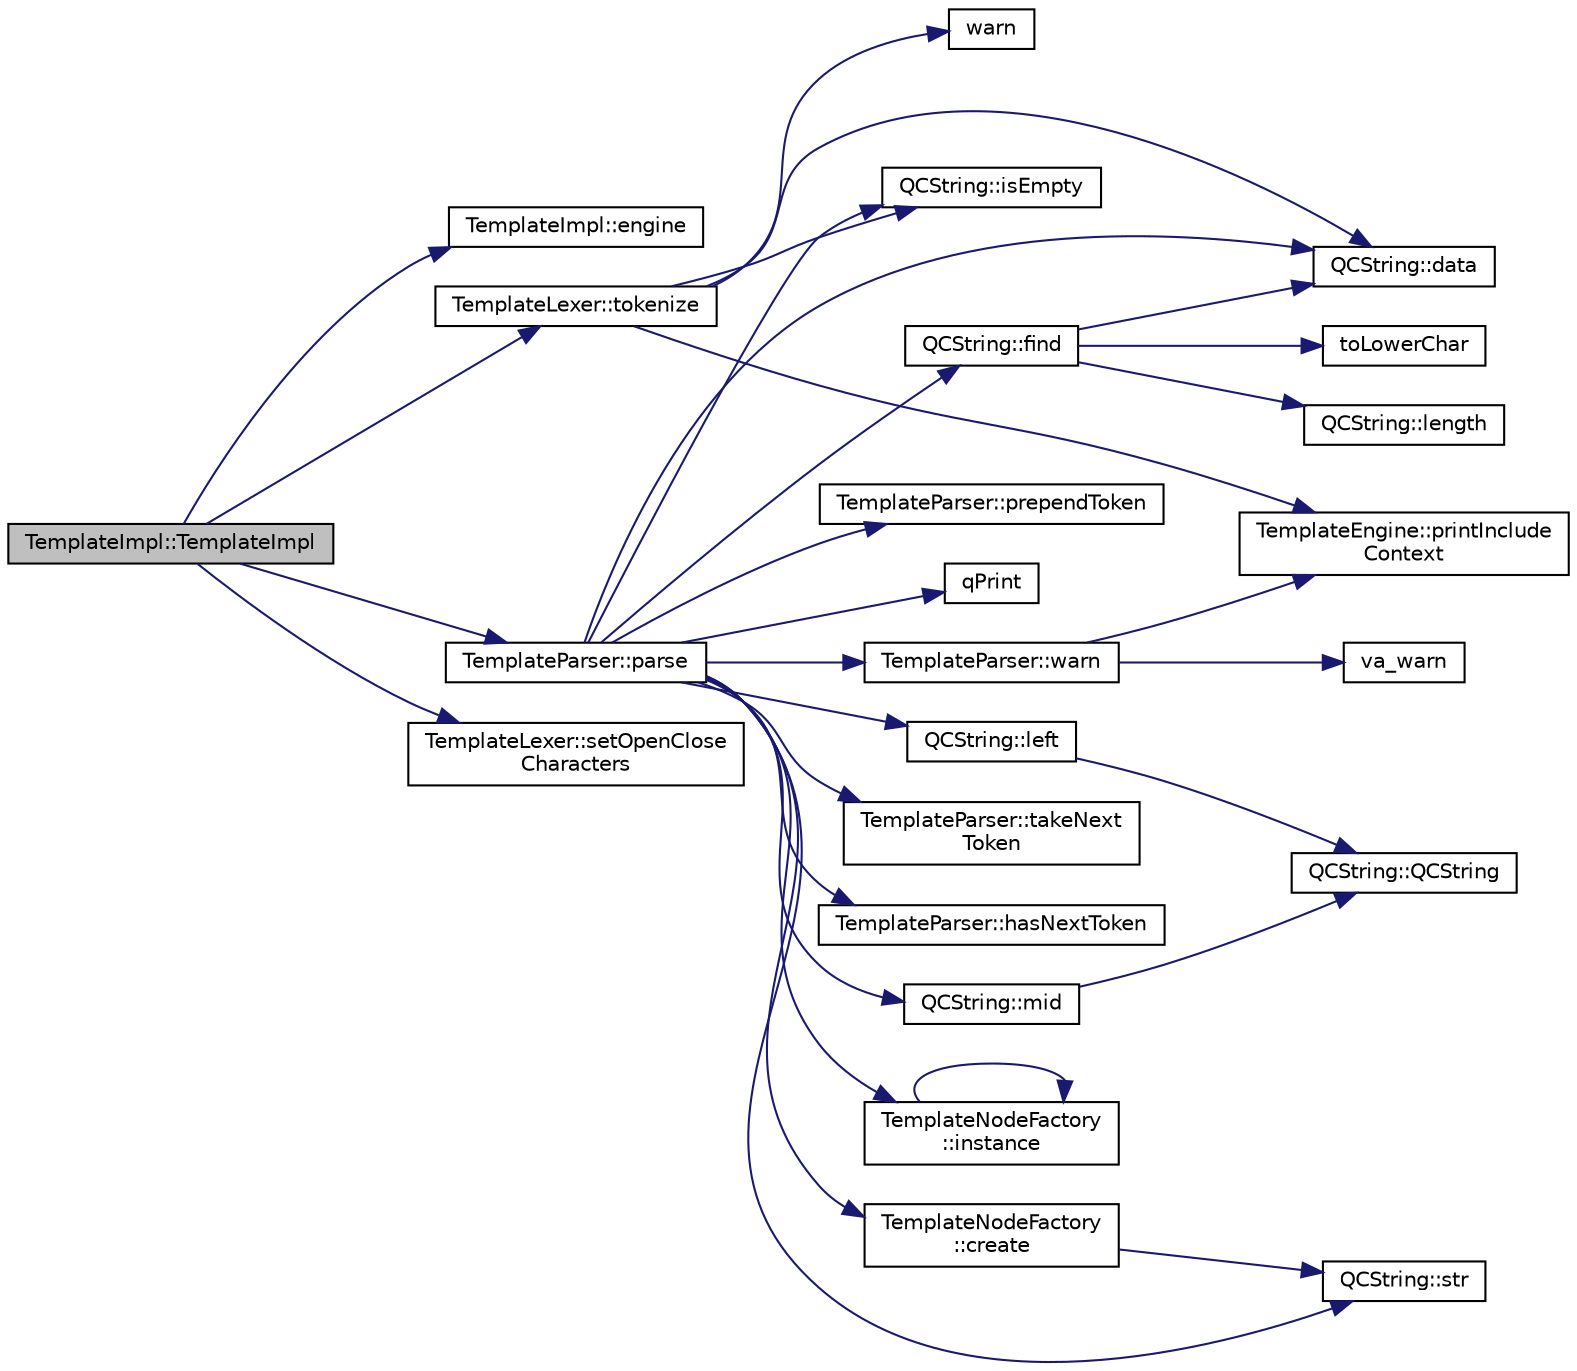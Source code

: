 digraph "TemplateImpl::TemplateImpl"
{
 // LATEX_PDF_SIZE
  edge [fontname="Helvetica",fontsize="10",labelfontname="Helvetica",labelfontsize="10"];
  node [fontname="Helvetica",fontsize="10",shape=record];
  rankdir="LR";
  Node1 [label="TemplateImpl::TemplateImpl",height=0.2,width=0.4,color="black", fillcolor="grey75", style="filled", fontcolor="black",tooltip=" "];
  Node1 -> Node2 [color="midnightblue",fontsize="10",style="solid"];
  Node2 [label="TemplateImpl::engine",height=0.2,width=0.4,color="black", fillcolor="white", style="filled",URL="$classTemplateImpl.html#a7a773efb6ca5d0910b4b4ddb58d6b690",tooltip=" "];
  Node1 -> Node3 [color="midnightblue",fontsize="10",style="solid"];
  Node3 [label="TemplateParser::parse",height=0.2,width=0.4,color="black", fillcolor="white", style="filled",URL="$classTemplateParser.html#a78da0b7d0153f51e138e6019943dbc46",tooltip=" "];
  Node3 -> Node4 [color="midnightblue",fontsize="10",style="solid"];
  Node4 [label="TemplateNodeFactory\l::create",height=0.2,width=0.4,color="black", fillcolor="white", style="filled",URL="$classTemplateNodeFactory.html#ac60432ba4c040df2263bf81e0f4b05b9",tooltip=" "];
  Node4 -> Node5 [color="midnightblue",fontsize="10",style="solid"];
  Node5 [label="QCString::str",height=0.2,width=0.4,color="black", fillcolor="white", style="filled",URL="$classQCString.html#a9824b07232eea418ab3b3e7dc3178eec",tooltip=" "];
  Node3 -> Node6 [color="midnightblue",fontsize="10",style="solid"];
  Node6 [label="QCString::data",height=0.2,width=0.4,color="black", fillcolor="white", style="filled",URL="$classQCString.html#ac3aa3ac1a1c36d3305eba22a2eb0d098",tooltip=" "];
  Node3 -> Node7 [color="midnightblue",fontsize="10",style="solid"];
  Node7 [label="QCString::find",height=0.2,width=0.4,color="black", fillcolor="white", style="filled",URL="$classQCString.html#a0182ece6b76dad6475dafb53e2faaf10",tooltip=" "];
  Node7 -> Node6 [color="midnightblue",fontsize="10",style="solid"];
  Node7 -> Node8 [color="midnightblue",fontsize="10",style="solid"];
  Node8 [label="QCString::length",height=0.2,width=0.4,color="black", fillcolor="white", style="filled",URL="$classQCString.html#ac52596733e9110b778019946d73fb268",tooltip=" "];
  Node7 -> Node9 [color="midnightblue",fontsize="10",style="solid"];
  Node9 [label="toLowerChar",height=0.2,width=0.4,color="black", fillcolor="white", style="filled",URL="$qcstring_8cpp.html#a4e545641f98651d4fb8299b407721f9b",tooltip=" "];
  Node3 -> Node10 [color="midnightblue",fontsize="10",style="solid"];
  Node10 [label="TemplateParser::hasNextToken",height=0.2,width=0.4,color="black", fillcolor="white", style="filled",URL="$classTemplateParser.html#ac1c96e51a84e8b227749bfababed06d8",tooltip=" "];
  Node3 -> Node11 [color="midnightblue",fontsize="10",style="solid"];
  Node11 [label="TemplateNodeFactory\l::instance",height=0.2,width=0.4,color="black", fillcolor="white", style="filled",URL="$classTemplateNodeFactory.html#a55c8aa6ca3b1db3490572812b308e00a",tooltip=" "];
  Node11 -> Node11 [color="midnightblue",fontsize="10",style="solid"];
  Node3 -> Node12 [color="midnightblue",fontsize="10",style="solid"];
  Node12 [label="QCString::isEmpty",height=0.2,width=0.4,color="black", fillcolor="white", style="filled",URL="$classQCString.html#a621c4090d69ad7d05ef8e5234376c3d8",tooltip=" "];
  Node3 -> Node13 [color="midnightblue",fontsize="10",style="solid"];
  Node13 [label="QCString::left",height=0.2,width=0.4,color="black", fillcolor="white", style="filled",URL="$classQCString.html#aecf8b66312c4e97333219cc344c11a4f",tooltip=" "];
  Node13 -> Node14 [color="midnightblue",fontsize="10",style="solid"];
  Node14 [label="QCString::QCString",height=0.2,width=0.4,color="black", fillcolor="white", style="filled",URL="$classQCString.html#ad691e1087cc03e14e00d1147ae0ecab7",tooltip=" "];
  Node3 -> Node15 [color="midnightblue",fontsize="10",style="solid"];
  Node15 [label="QCString::mid",height=0.2,width=0.4,color="black", fillcolor="white", style="filled",URL="$classQCString.html#a27136caf9c0bc4daca574cda6f113551",tooltip=" "];
  Node15 -> Node14 [color="midnightblue",fontsize="10",style="solid"];
  Node3 -> Node16 [color="midnightblue",fontsize="10",style="solid"];
  Node16 [label="TemplateParser::prependToken",height=0.2,width=0.4,color="black", fillcolor="white", style="filled",URL="$classTemplateParser.html#ac233c64a89bd880c20a4a2a7223b371f",tooltip=" "];
  Node3 -> Node17 [color="midnightblue",fontsize="10",style="solid"];
  Node17 [label="qPrint",height=0.2,width=0.4,color="black", fillcolor="white", style="filled",URL="$qcstring_8h.html#a9851ebb5ae2f65b4d2b1d08421edbfd2",tooltip=" "];
  Node3 -> Node5 [color="midnightblue",fontsize="10",style="solid"];
  Node3 -> Node18 [color="midnightblue",fontsize="10",style="solid"];
  Node18 [label="TemplateParser::takeNext\lToken",height=0.2,width=0.4,color="black", fillcolor="white", style="filled",URL="$classTemplateParser.html#a63f6b43025bd31960986863a37dacc9a",tooltip=" "];
  Node3 -> Node19 [color="midnightblue",fontsize="10",style="solid"];
  Node19 [label="TemplateParser::warn",height=0.2,width=0.4,color="black", fillcolor="white", style="filled",URL="$classTemplateParser.html#aea4e82d9a24d74444e62340def6e201c",tooltip=" "];
  Node19 -> Node20 [color="midnightblue",fontsize="10",style="solid"];
  Node20 [label="TemplateEngine::printInclude\lContext",height=0.2,width=0.4,color="black", fillcolor="white", style="filled",URL="$classTemplateEngine.html#a159aaf3096efbfd42cb2a0321d1ec961",tooltip=" "];
  Node19 -> Node21 [color="midnightblue",fontsize="10",style="solid"];
  Node21 [label="va_warn",height=0.2,width=0.4,color="black", fillcolor="white", style="filled",URL="$message_8cpp.html#a93c2070f58918c66ba1faccc3e182391",tooltip=" "];
  Node1 -> Node22 [color="midnightblue",fontsize="10",style="solid"];
  Node22 [label="TemplateLexer::setOpenClose\lCharacters",height=0.2,width=0.4,color="black", fillcolor="white", style="filled",URL="$classTemplateLexer.html#a725375d2d2c117ac98aa2191c09749a7",tooltip=" "];
  Node1 -> Node23 [color="midnightblue",fontsize="10",style="solid"];
  Node23 [label="TemplateLexer::tokenize",height=0.2,width=0.4,color="black", fillcolor="white", style="filled",URL="$classTemplateLexer.html#ad0fe4d702b5b8f34ad1ad9b45fac3537",tooltip=" "];
  Node23 -> Node6 [color="midnightblue",fontsize="10",style="solid"];
  Node23 -> Node12 [color="midnightblue",fontsize="10",style="solid"];
  Node23 -> Node20 [color="midnightblue",fontsize="10",style="solid"];
  Node23 -> Node24 [color="midnightblue",fontsize="10",style="solid"];
  Node24 [label="warn",height=0.2,width=0.4,color="black", fillcolor="white", style="filled",URL="$message_8cpp.html#ab9900b0a7af62acd881e57901b0418a1",tooltip=" "];
}
